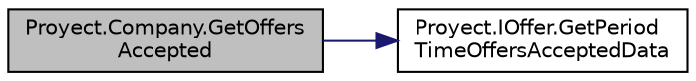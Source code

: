 digraph "Proyect.Company.GetOffersAccepted"
{
 // INTERACTIVE_SVG=YES
 // LATEX_PDF_SIZE
  edge [fontname="Helvetica",fontsize="10",labelfontname="Helvetica",labelfontsize="10"];
  node [fontname="Helvetica",fontsize="10",shape=record];
  rankdir="LR";
  Node1 [label="Proyect.Company.GetOffers\lAccepted",height=0.2,width=0.4,color="black", fillcolor="grey75", style="filled", fontcolor="black",tooltip="Obtiene la cantidad de ofertas que publico la compania, que fueron aceptadas en un periodo de tiempo ..."];
  Node1 -> Node2 [color="midnightblue",fontsize="10",style="solid",fontname="Helvetica"];
  Node2 [label="Proyect.IOffer.GetPeriod\lTimeOffersAcceptedData",height=0.2,width=0.4,color="black", fillcolor="white", style="filled",URL="$interfaceProyect_1_1IOffer.html#a2740788e3b3c4d7a46b8cf852e28cf0a",tooltip="Obtien todas las ofertas que le fueron aceptadas en un periodo de tiempo."];
}
